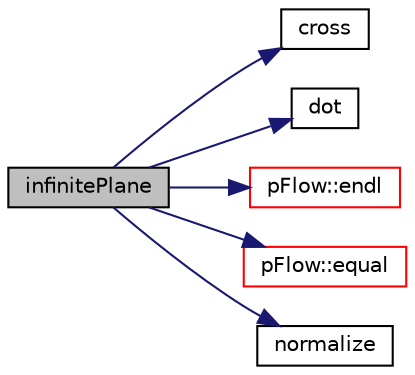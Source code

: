 digraph "infinitePlane"
{
 // LATEX_PDF_SIZE
  edge [fontname="Helvetica",fontsize="10",labelfontname="Helvetica",labelfontsize="10"];
  node [fontname="Helvetica",fontsize="10",shape=record];
  rankdir="LR";
  Node1 [label="infinitePlane",height=0.2,width=0.4,color="black", fillcolor="grey75", style="filled", fontcolor="black",tooltip="From 3 points."];
  Node1 -> Node2 [color="midnightblue",fontsize="10",style="solid",fontname="Helvetica"];
  Node2 [label="cross",height=0.2,width=0.4,color="black", fillcolor="white", style="filled",URL="$tripleFwd_8hpp.html#a7a724b824f9e21a646a965a99fff4b04",tooltip=" "];
  Node1 -> Node3 [color="midnightblue",fontsize="10",style="solid",fontname="Helvetica"];
  Node3 [label="dot",height=0.2,width=0.4,color="black", fillcolor="white", style="filled",URL="$quadrupleFwd_8hpp.html#a6b8bdd44e6ac0d39b65ebd0eef5d4600",tooltip=" "];
  Node1 -> Node4 [color="midnightblue",fontsize="10",style="solid",fontname="Helvetica"];
  Node4 [label="pFlow::endl",height=0.2,width=0.4,color="red", fillcolor="white", style="filled",URL="$namespacepFlow.html#aba8f0c455a3fdb4b05ad33a25b13b189",tooltip="Add newline and flush stream."];
  Node1 -> Node6 [color="midnightblue",fontsize="10",style="solid",fontname="Helvetica"];
  Node6 [label="pFlow::equal",height=0.2,width=0.4,color="red", fillcolor="white", style="filled",URL="$namespacepFlow.html#ac51b1f978c0296b63a19e0033906c25c",tooltip=" "];
  Node1 -> Node9 [color="midnightblue",fontsize="10",style="solid",fontname="Helvetica"];
  Node9 [label="normalize",height=0.2,width=0.4,color="black", fillcolor="white", style="filled",URL="$tripleFwd_8hpp.html#aac73338fc91e70834f04d7c806628ac5",tooltip=" "];
}
